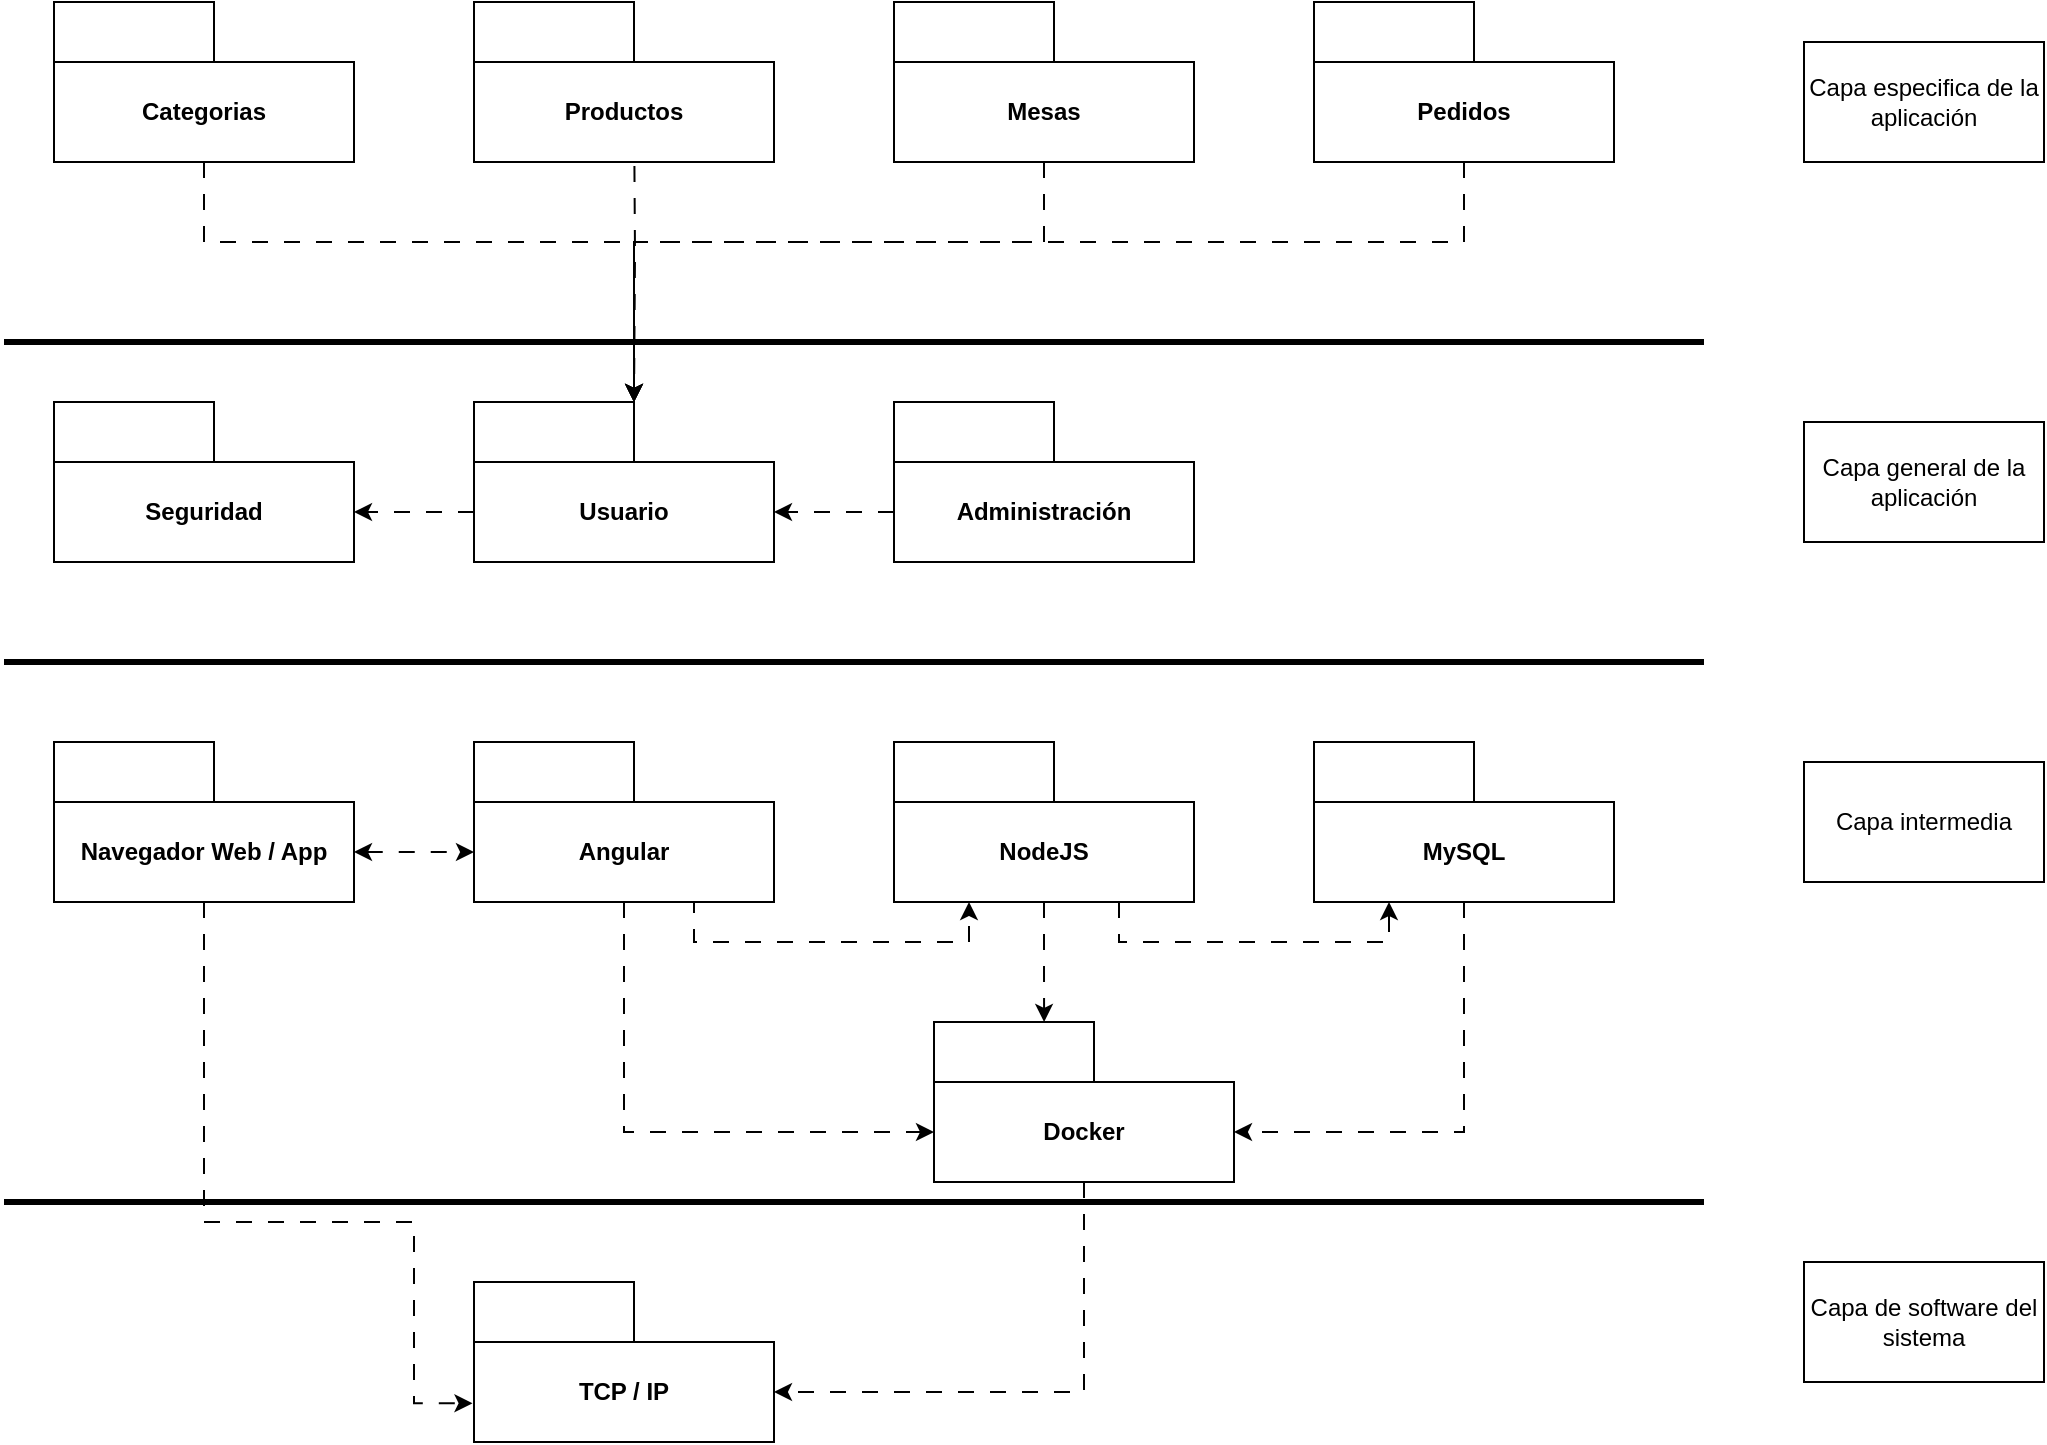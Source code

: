 <mxfile version="21.3.7" type="google">
  <diagram name="Página-1" id="XqLnvfmp3aYQwQd9mKvL">
    <mxGraphModel grid="1" page="1" gridSize="10" guides="1" tooltips="1" connect="1" arrows="1" fold="1" pageScale="1" pageWidth="1200" pageHeight="1600" math="0" shadow="0">
      <root>
        <mxCell id="0" />
        <mxCell id="1" parent="0" />
        <mxCell id="uiQ3JneJ7CN_yE_90_AW-51" style="edgeStyle=orthogonalEdgeStyle;rounded=0;orthogonalLoop=1;jettySize=auto;html=1;exitX=0;exitY=0;exitDx=0;exitDy=55;exitPerimeter=0;entryX=0;entryY=0;entryDx=150;entryDy=55;entryPerimeter=0;dashed=1;dashPattern=8 8;" edge="1" parent="1" source="ywyfxYKMyuTLGuC0aq_W-39" target="uiQ3JneJ7CN_yE_90_AW-48">
          <mxGeometry relative="1" as="geometry" />
        </mxCell>
        <mxCell id="ywyfxYKMyuTLGuC0aq_W-39" value="Usuario" style="shape=folder;fontStyle=1;tabWidth=80;tabHeight=30;tabPosition=left;html=1;boundedLbl=1;whiteSpace=wrap;" vertex="1" parent="1">
          <mxGeometry x="295" y="250" width="150" height="80" as="geometry" />
        </mxCell>
        <mxCell id="uiQ3JneJ7CN_yE_90_AW-52" style="edgeStyle=orthogonalEdgeStyle;rounded=0;orthogonalLoop=1;jettySize=auto;html=1;entryX=0;entryY=0;entryDx=80;entryDy=0;entryPerimeter=0;dashed=1;dashPattern=8 8;" edge="1" parent="1" source="ywyfxYKMyuTLGuC0aq_W-40" target="ywyfxYKMyuTLGuC0aq_W-39">
          <mxGeometry relative="1" as="geometry">
            <Array as="points">
              <mxPoint x="160" y="170" />
              <mxPoint x="375" y="170" />
            </Array>
          </mxGeometry>
        </mxCell>
        <mxCell id="ywyfxYKMyuTLGuC0aq_W-40" value="Categorias" style="shape=folder;fontStyle=1;tabWidth=80;tabHeight=30;tabPosition=left;html=1;boundedLbl=1;whiteSpace=wrap;" vertex="1" parent="1">
          <mxGeometry x="85" y="50" width="150" height="80" as="geometry" />
        </mxCell>
        <mxCell id="uiQ3JneJ7CN_yE_90_AW-53" style="edgeStyle=orthogonalEdgeStyle;rounded=0;orthogonalLoop=1;jettySize=auto;html=1;entryX=0;entryY=0;entryDx=80;entryDy=0;entryPerimeter=0;dashed=1;dashPattern=8 8;" edge="1" parent="1" target="ywyfxYKMyuTLGuC0aq_W-39">
          <mxGeometry relative="1" as="geometry">
            <mxPoint x="375" y="100" as="sourcePoint" />
          </mxGeometry>
        </mxCell>
        <mxCell id="ywyfxYKMyuTLGuC0aq_W-41" value="Productos" style="shape=folder;fontStyle=1;tabWidth=80;tabHeight=30;tabPosition=left;html=1;boundedLbl=1;whiteSpace=wrap;" vertex="1" parent="1">
          <mxGeometry x="295" y="50" width="150" height="80" as="geometry" />
        </mxCell>
        <mxCell id="uiQ3JneJ7CN_yE_90_AW-40" style="edgeStyle=orthogonalEdgeStyle;rounded=0;orthogonalLoop=1;jettySize=auto;html=1;exitX=0;exitY=0;exitDx=150;exitDy=55;exitPerimeter=0;entryX=0;entryY=0;entryDx=0;entryDy=55;entryPerimeter=0;startArrow=classic;startFill=1;dashed=1;dashPattern=8 8;" edge="1" parent="1" source="ywyfxYKMyuTLGuC0aq_W-42" target="uiQ3JneJ7CN_yE_90_AW-35">
          <mxGeometry relative="1" as="geometry" />
        </mxCell>
        <mxCell id="uiQ3JneJ7CN_yE_90_AW-67" style="edgeStyle=orthogonalEdgeStyle;rounded=0;orthogonalLoop=1;jettySize=auto;html=1;entryX=-0.005;entryY=0.758;entryDx=0;entryDy=0;entryPerimeter=0;dashed=1;dashPattern=8 8;" edge="1" parent="1" source="ywyfxYKMyuTLGuC0aq_W-42" target="uiQ3JneJ7CN_yE_90_AW-41">
          <mxGeometry relative="1" as="geometry">
            <Array as="points">
              <mxPoint x="160" y="660" />
              <mxPoint x="265" y="660" />
            </Array>
          </mxGeometry>
        </mxCell>
        <mxCell id="ywyfxYKMyuTLGuC0aq_W-42" value="Navegador Web / App" style="shape=folder;fontStyle=1;tabWidth=80;tabHeight=30;tabPosition=left;html=1;boundedLbl=1;whiteSpace=wrap;" vertex="1" parent="1">
          <mxGeometry x="85" y="420" width="150" height="80" as="geometry" />
        </mxCell>
        <mxCell id="uiQ3JneJ7CN_yE_90_AW-46" style="edgeStyle=orthogonalEdgeStyle;rounded=0;orthogonalLoop=1;jettySize=auto;html=1;exitX=0.5;exitY=1;exitDx=0;exitDy=0;exitPerimeter=0;entryX=0;entryY=0;entryDx=150;entryDy=55;entryPerimeter=0;dashed=1;dashPattern=8 8;" edge="1" parent="1" source="uiQ3JneJ7CN_yE_90_AW-32" target="lj6jDh_TV0OHUxxNvkCn-1">
          <mxGeometry relative="1" as="geometry">
            <Array as="points">
              <mxPoint x="790" y="615" />
            </Array>
          </mxGeometry>
        </mxCell>
        <mxCell id="uiQ3JneJ7CN_yE_90_AW-32" value="MySQL" style="shape=folder;fontStyle=1;tabWidth=80;tabHeight=30;tabPosition=left;html=1;boundedLbl=1;whiteSpace=wrap;" vertex="1" parent="1">
          <mxGeometry x="715" y="420" width="150" height="80" as="geometry" />
        </mxCell>
        <mxCell id="uiQ3JneJ7CN_yE_90_AW-54" style="edgeStyle=orthogonalEdgeStyle;rounded=0;orthogonalLoop=1;jettySize=auto;html=1;entryX=0;entryY=0;entryDx=80;entryDy=0;entryPerimeter=0;dashed=1;dashPattern=8 8;" edge="1" parent="1" source="uiQ3JneJ7CN_yE_90_AW-33" target="ywyfxYKMyuTLGuC0aq_W-39">
          <mxGeometry relative="1" as="geometry">
            <Array as="points">
              <mxPoint x="580" y="170" />
              <mxPoint x="375" y="170" />
            </Array>
          </mxGeometry>
        </mxCell>
        <mxCell id="uiQ3JneJ7CN_yE_90_AW-33" value="Mesas" style="shape=folder;fontStyle=1;tabWidth=80;tabHeight=30;tabPosition=left;html=1;boundedLbl=1;whiteSpace=wrap;" vertex="1" parent="1">
          <mxGeometry x="505" y="50" width="150" height="80" as="geometry" />
        </mxCell>
        <mxCell id="uiQ3JneJ7CN_yE_90_AW-55" style="edgeStyle=orthogonalEdgeStyle;rounded=0;orthogonalLoop=1;jettySize=auto;html=1;entryX=0;entryY=0;entryDx=80;entryDy=0;entryPerimeter=0;dashed=1;dashPattern=8 8;" edge="1" parent="1" source="uiQ3JneJ7CN_yE_90_AW-34" target="ywyfxYKMyuTLGuC0aq_W-39">
          <mxGeometry relative="1" as="geometry">
            <Array as="points">
              <mxPoint x="790" y="170" />
              <mxPoint x="375" y="170" />
            </Array>
          </mxGeometry>
        </mxCell>
        <mxCell id="uiQ3JneJ7CN_yE_90_AW-34" value="Pedidos" style="shape=folder;fontStyle=1;tabWidth=80;tabHeight=30;tabPosition=left;html=1;boundedLbl=1;whiteSpace=wrap;" vertex="1" parent="1">
          <mxGeometry x="715" y="50" width="150" height="80" as="geometry" />
        </mxCell>
        <mxCell id="uiQ3JneJ7CN_yE_90_AW-38" style="edgeStyle=orthogonalEdgeStyle;rounded=0;orthogonalLoop=1;jettySize=auto;html=1;entryX=0.25;entryY=1;entryDx=0;entryDy=0;entryPerimeter=0;dashed=1;dashPattern=8 8;exitX=0.75;exitY=1;exitDx=0;exitDy=0;exitPerimeter=0;" edge="1" parent="1" source="uiQ3JneJ7CN_yE_90_AW-35" target="uiQ3JneJ7CN_yE_90_AW-36">
          <mxGeometry relative="1" as="geometry">
            <Array as="points">
              <mxPoint x="405" y="500" />
              <mxPoint x="405" y="520" />
              <mxPoint x="543" y="520" />
            </Array>
          </mxGeometry>
        </mxCell>
        <mxCell id="uiQ3JneJ7CN_yE_90_AW-44" style="edgeStyle=orthogonalEdgeStyle;rounded=0;orthogonalLoop=1;jettySize=auto;html=1;exitX=0.5;exitY=1;exitDx=0;exitDy=0;exitPerimeter=0;dashed=1;dashPattern=8 8;entryX=0;entryY=0;entryDx=0;entryDy=55;entryPerimeter=0;" edge="1" parent="1" source="uiQ3JneJ7CN_yE_90_AW-35" target="lj6jDh_TV0OHUxxNvkCn-1">
          <mxGeometry relative="1" as="geometry" />
        </mxCell>
        <mxCell id="uiQ3JneJ7CN_yE_90_AW-35" value="Angular" style="shape=folder;fontStyle=1;tabWidth=80;tabHeight=30;tabPosition=left;html=1;boundedLbl=1;whiteSpace=wrap;" vertex="1" parent="1">
          <mxGeometry x="295" y="420" width="150" height="80" as="geometry" />
        </mxCell>
        <mxCell id="uiQ3JneJ7CN_yE_90_AW-39" style="edgeStyle=orthogonalEdgeStyle;rounded=0;orthogonalLoop=1;jettySize=auto;html=1;exitX=0.75;exitY=1;exitDx=0;exitDy=0;exitPerimeter=0;entryX=0.25;entryY=1;entryDx=0;entryDy=0;entryPerimeter=0;dashed=1;dashPattern=8 8;" edge="1" parent="1" source="uiQ3JneJ7CN_yE_90_AW-36" target="uiQ3JneJ7CN_yE_90_AW-32">
          <mxGeometry relative="1" as="geometry" />
        </mxCell>
        <mxCell id="lj6jDh_TV0OHUxxNvkCn-2" style="edgeStyle=orthogonalEdgeStyle;rounded=0;orthogonalLoop=1;jettySize=auto;html=1;entryX=0.367;entryY=0;entryDx=0;entryDy=0;entryPerimeter=0;dashed=1;dashPattern=8 8;" edge="1" parent="1" source="uiQ3JneJ7CN_yE_90_AW-36" target="lj6jDh_TV0OHUxxNvkCn-1">
          <mxGeometry relative="1" as="geometry" />
        </mxCell>
        <mxCell id="uiQ3JneJ7CN_yE_90_AW-36" value="NodeJS" style="shape=folder;fontStyle=1;tabWidth=80;tabHeight=30;tabPosition=left;html=1;boundedLbl=1;whiteSpace=wrap;" vertex="1" parent="1">
          <mxGeometry x="505" y="420" width="150" height="80" as="geometry" />
        </mxCell>
        <mxCell id="uiQ3JneJ7CN_yE_90_AW-41" value="TCP / IP" style="shape=folder;fontStyle=1;tabWidth=80;tabHeight=30;tabPosition=left;html=1;boundedLbl=1;whiteSpace=wrap;" vertex="1" parent="1">
          <mxGeometry x="295" y="690" width="150" height="80" as="geometry" />
        </mxCell>
        <mxCell id="uiQ3JneJ7CN_yE_90_AW-47" value="" style="endArrow=none;startArrow=none;endFill=0;startFill=0;endSize=8;html=1;verticalAlign=bottom;labelBackgroundColor=none;strokeWidth=3;rounded=0;" edge="1" parent="1">
          <mxGeometry width="160" relative="1" as="geometry">
            <mxPoint x="60" y="650" as="sourcePoint" />
            <mxPoint x="910" y="650" as="targetPoint" />
            <Array as="points">
              <mxPoint x="180" y="650" />
            </Array>
          </mxGeometry>
        </mxCell>
        <mxCell id="uiQ3JneJ7CN_yE_90_AW-48" value="Seguridad" style="shape=folder;fontStyle=1;tabWidth=80;tabHeight=30;tabPosition=left;html=1;boundedLbl=1;whiteSpace=wrap;" vertex="1" parent="1">
          <mxGeometry x="85" y="250" width="150" height="80" as="geometry" />
        </mxCell>
        <mxCell id="uiQ3JneJ7CN_yE_90_AW-50" style="edgeStyle=orthogonalEdgeStyle;rounded=0;orthogonalLoop=1;jettySize=auto;html=1;exitX=0;exitY=0;exitDx=0;exitDy=55;exitPerimeter=0;entryX=0;entryY=0;entryDx=150;entryDy=55;entryPerimeter=0;dashed=1;dashPattern=8 8;" edge="1" parent="1" source="uiQ3JneJ7CN_yE_90_AW-49" target="ywyfxYKMyuTLGuC0aq_W-39">
          <mxGeometry relative="1" as="geometry" />
        </mxCell>
        <mxCell id="uiQ3JneJ7CN_yE_90_AW-49" value="Administración" style="shape=folder;fontStyle=1;tabWidth=80;tabHeight=30;tabPosition=left;html=1;boundedLbl=1;whiteSpace=wrap;" vertex="1" parent="1">
          <mxGeometry x="505" y="250" width="150" height="80" as="geometry" />
        </mxCell>
        <mxCell id="uiQ3JneJ7CN_yE_90_AW-57" value="" style="endArrow=none;startArrow=none;endFill=0;startFill=0;endSize=8;html=1;verticalAlign=bottom;labelBackgroundColor=none;strokeWidth=3;rounded=0;" edge="1" parent="1">
          <mxGeometry width="160" relative="1" as="geometry">
            <mxPoint x="60" y="380" as="sourcePoint" />
            <mxPoint x="910" y="380" as="targetPoint" />
            <Array as="points">
              <mxPoint x="180" y="380" />
            </Array>
          </mxGeometry>
        </mxCell>
        <mxCell id="uiQ3JneJ7CN_yE_90_AW-58" value="" style="endArrow=none;startArrow=none;endFill=0;startFill=0;endSize=8;html=1;verticalAlign=bottom;labelBackgroundColor=none;strokeWidth=3;rounded=0;" edge="1" parent="1">
          <mxGeometry width="160" relative="1" as="geometry">
            <mxPoint x="60" y="220" as="sourcePoint" />
            <mxPoint x="910" y="220" as="targetPoint" />
            <Array as="points">
              <mxPoint x="180" y="220" />
            </Array>
          </mxGeometry>
        </mxCell>
        <mxCell id="uiQ3JneJ7CN_yE_90_AW-63" value="Capa especifica de la aplicación" style="whiteSpace=wrap;html=1;" vertex="1" parent="1">
          <mxGeometry x="960" y="70" width="120" height="60" as="geometry" />
        </mxCell>
        <mxCell id="uiQ3JneJ7CN_yE_90_AW-64" value="Capa general de la aplicación" style="whiteSpace=wrap;html=1;" vertex="1" parent="1">
          <mxGeometry x="960" y="260" width="120" height="60" as="geometry" />
        </mxCell>
        <mxCell id="uiQ3JneJ7CN_yE_90_AW-65" value="Capa intermedia" style="whiteSpace=wrap;html=1;" vertex="1" parent="1">
          <mxGeometry x="960" y="430" width="120" height="60" as="geometry" />
        </mxCell>
        <mxCell id="uiQ3JneJ7CN_yE_90_AW-66" value="Capa de software del sistema" style="whiteSpace=wrap;html=1;" vertex="1" parent="1">
          <mxGeometry x="960" y="680" width="120" height="60" as="geometry" />
        </mxCell>
        <mxCell id="lj6jDh_TV0OHUxxNvkCn-3" style="edgeStyle=orthogonalEdgeStyle;rounded=0;orthogonalLoop=1;jettySize=auto;html=1;exitX=0.5;exitY=1;exitDx=0;exitDy=0;exitPerimeter=0;entryX=0;entryY=0;entryDx=150;entryDy=55;entryPerimeter=0;dashed=1;dashPattern=8 8;" edge="1" parent="1" source="lj6jDh_TV0OHUxxNvkCn-1" target="uiQ3JneJ7CN_yE_90_AW-41">
          <mxGeometry relative="1" as="geometry" />
        </mxCell>
        <mxCell id="lj6jDh_TV0OHUxxNvkCn-1" value="Docker" style="shape=folder;fontStyle=1;tabWidth=80;tabHeight=30;tabPosition=left;html=1;boundedLbl=1;whiteSpace=wrap;" vertex="1" parent="1">
          <mxGeometry x="525" y="560" width="150" height="80" as="geometry" />
        </mxCell>
      </root>
    </mxGraphModel>
  </diagram>
</mxfile>
